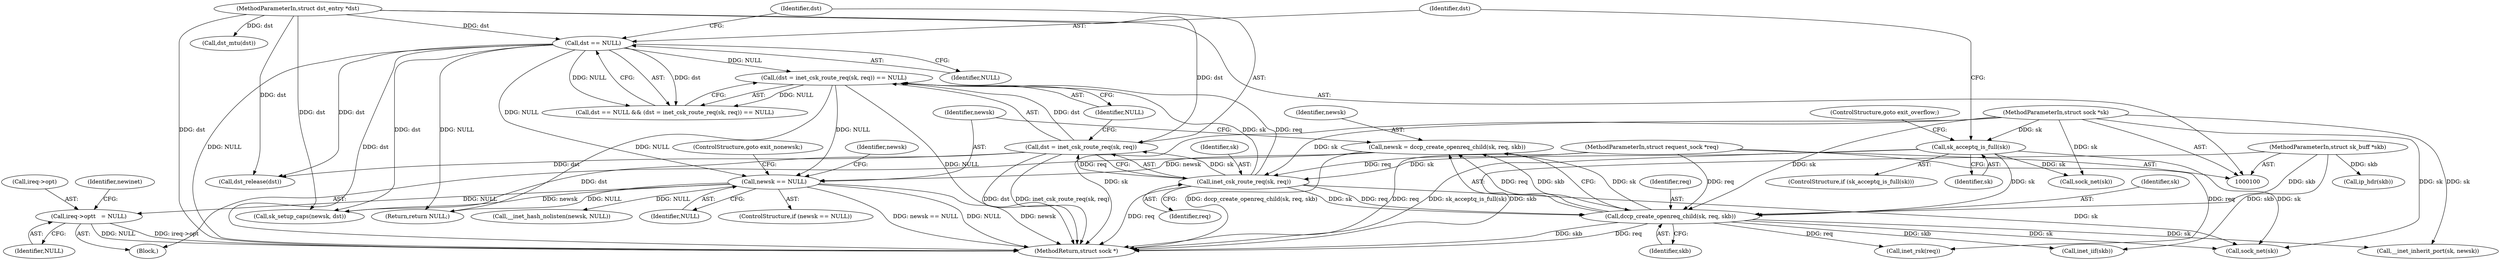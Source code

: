 digraph "0_linux_f6d8bd051c391c1c0458a30b2a7abcd939329259_0@pointer" {
"1000176" [label="(Call,ireq->opt\t   = NULL)"];
"1000133" [label="(Call,newsk == NULL)"];
"1000126" [label="(Call,newsk = dccp_create_openreq_child(sk, req, skb))"];
"1000128" [label="(Call,dccp_create_openreq_child(sk, req, skb))"];
"1000121" [label="(Call,inet_csk_route_req(sk, req))"];
"1000110" [label="(Call,sk_acceptq_is_full(sk))"];
"1000101" [label="(MethodParameterIn,struct sock *sk)"];
"1000103" [label="(MethodParameterIn,struct request_sock *req)"];
"1000102" [label="(MethodParameterIn,struct sk_buff *skb)"];
"1000115" [label="(Call,dst == NULL)"];
"1000104" [label="(MethodParameterIn,struct dst_entry *dst)"];
"1000118" [label="(Call,(dst = inet_csk_route_req(sk, req)) == NULL)"];
"1000119" [label="(Call,dst = inet_csk_route_req(sk, req))"];
"1000214" [label="(Call,__inet_hash_nolisten(newsk, NULL))"];
"1000118" [label="(Call,(dst = inet_csk_route_req(sk, req)) == NULL)"];
"1000183" [label="(Identifier,newinet)"];
"1000130" [label="(Identifier,req)"];
"1000232" [label="(Return,return NULL;)"];
"1000129" [label="(Identifier,sk)"];
"1000111" [label="(Identifier,sk)"];
"1000119" [label="(Call,dst = inet_csk_route_req(sk, req))"];
"1000114" [label="(Call,dst == NULL && (dst = inet_csk_route_req(sk, req)) == NULL)"];
"1000202" [label="(Call,dst_mtu(dst))"];
"1000105" [label="(Block,)"];
"1000132" [label="(ControlStructure,if (newsk == NULL))"];
"1000120" [label="(Identifier,dst)"];
"1000103" [label="(MethodParameterIn,struct request_sock *req)"];
"1000180" [label="(Identifier,NULL)"];
"1000134" [label="(Identifier,newsk)"];
"1000122" [label="(Identifier,sk)"];
"1000115" [label="(Call,dst == NULL)"];
"1000104" [label="(MethodParameterIn,struct dst_entry *dst)"];
"1000102" [label="(MethodParameterIn,struct sk_buff *skb)"];
"1000206" [label="(Call,__inet_inherit_port(sk, newsk))"];
"1000126" [label="(Call,newsk = dccp_create_openreq_child(sk, req, skb))"];
"1000185" [label="(Call,inet_iif(skb))"];
"1000117" [label="(Identifier,NULL)"];
"1000176" [label="(Call,ireq->opt\t   = NULL)"];
"1000110" [label="(Call,sk_acceptq_is_full(sk))"];
"1000135" [label="(Identifier,NULL)"];
"1000123" [label="(Identifier,req)"];
"1000128" [label="(Call,dccp_create_openreq_child(sk, req, skb))"];
"1000136" [label="(ControlStructure,goto exit_nonewsk;)"];
"1000124" [label="(Identifier,NULL)"];
"1000116" [label="(Identifier,dst)"];
"1000133" [label="(Call,newsk == NULL)"];
"1000192" [label="(Call,ip_hdr(skb))"];
"1000109" [label="(ControlStructure,if (sk_acceptq_is_full(sk)))"];
"1000177" [label="(Call,ireq->opt)"];
"1000138" [label="(Identifier,newsk)"];
"1000225" [label="(Call,dst_release(dst))"];
"1000127" [label="(Identifier,newsk)"];
"1000131" [label="(Identifier,skb)"];
"1000112" [label="(ControlStructure,goto exit_overflow;)"];
"1000234" [label="(MethodReturn,struct sock *)"];
"1000121" [label="(Call,inet_csk_route_req(sk, req))"];
"1000137" [label="(Call,sk_setup_caps(newsk, dst))"];
"1000146" [label="(Call,inet_rsk(req))"];
"1000101" [label="(MethodParameterIn,struct sock *sk)"];
"1000221" [label="(Call,sock_net(sk))"];
"1000229" [label="(Call,sock_net(sk))"];
"1000176" -> "1000105"  [label="AST: "];
"1000176" -> "1000180"  [label="CFG: "];
"1000177" -> "1000176"  [label="AST: "];
"1000180" -> "1000176"  [label="AST: "];
"1000183" -> "1000176"  [label="CFG: "];
"1000176" -> "1000234"  [label="DDG: NULL"];
"1000176" -> "1000234"  [label="DDG: ireq->opt"];
"1000133" -> "1000176"  [label="DDG: NULL"];
"1000133" -> "1000132"  [label="AST: "];
"1000133" -> "1000135"  [label="CFG: "];
"1000134" -> "1000133"  [label="AST: "];
"1000135" -> "1000133"  [label="AST: "];
"1000136" -> "1000133"  [label="CFG: "];
"1000138" -> "1000133"  [label="CFG: "];
"1000133" -> "1000234"  [label="DDG: newsk"];
"1000133" -> "1000234"  [label="DDG: newsk == NULL"];
"1000133" -> "1000234"  [label="DDG: NULL"];
"1000126" -> "1000133"  [label="DDG: newsk"];
"1000115" -> "1000133"  [label="DDG: NULL"];
"1000118" -> "1000133"  [label="DDG: NULL"];
"1000133" -> "1000137"  [label="DDG: newsk"];
"1000133" -> "1000214"  [label="DDG: NULL"];
"1000133" -> "1000232"  [label="DDG: NULL"];
"1000126" -> "1000105"  [label="AST: "];
"1000126" -> "1000128"  [label="CFG: "];
"1000127" -> "1000126"  [label="AST: "];
"1000128" -> "1000126"  [label="AST: "];
"1000134" -> "1000126"  [label="CFG: "];
"1000126" -> "1000234"  [label="DDG: dccp_create_openreq_child(sk, req, skb)"];
"1000128" -> "1000126"  [label="DDG: sk"];
"1000128" -> "1000126"  [label="DDG: req"];
"1000128" -> "1000126"  [label="DDG: skb"];
"1000128" -> "1000131"  [label="CFG: "];
"1000129" -> "1000128"  [label="AST: "];
"1000130" -> "1000128"  [label="AST: "];
"1000131" -> "1000128"  [label="AST: "];
"1000128" -> "1000234"  [label="DDG: req"];
"1000128" -> "1000234"  [label="DDG: skb"];
"1000121" -> "1000128"  [label="DDG: sk"];
"1000121" -> "1000128"  [label="DDG: req"];
"1000110" -> "1000128"  [label="DDG: sk"];
"1000101" -> "1000128"  [label="DDG: sk"];
"1000103" -> "1000128"  [label="DDG: req"];
"1000102" -> "1000128"  [label="DDG: skb"];
"1000128" -> "1000146"  [label="DDG: req"];
"1000128" -> "1000185"  [label="DDG: skb"];
"1000128" -> "1000206"  [label="DDG: sk"];
"1000128" -> "1000229"  [label="DDG: sk"];
"1000121" -> "1000119"  [label="AST: "];
"1000121" -> "1000123"  [label="CFG: "];
"1000122" -> "1000121"  [label="AST: "];
"1000123" -> "1000121"  [label="AST: "];
"1000119" -> "1000121"  [label="CFG: "];
"1000121" -> "1000234"  [label="DDG: req"];
"1000121" -> "1000118"  [label="DDG: sk"];
"1000121" -> "1000118"  [label="DDG: req"];
"1000121" -> "1000119"  [label="DDG: sk"];
"1000121" -> "1000119"  [label="DDG: req"];
"1000110" -> "1000121"  [label="DDG: sk"];
"1000101" -> "1000121"  [label="DDG: sk"];
"1000103" -> "1000121"  [label="DDG: req"];
"1000121" -> "1000229"  [label="DDG: sk"];
"1000110" -> "1000109"  [label="AST: "];
"1000110" -> "1000111"  [label="CFG: "];
"1000111" -> "1000110"  [label="AST: "];
"1000112" -> "1000110"  [label="CFG: "];
"1000116" -> "1000110"  [label="CFG: "];
"1000110" -> "1000234"  [label="DDG: sk_acceptq_is_full(sk)"];
"1000101" -> "1000110"  [label="DDG: sk"];
"1000110" -> "1000221"  [label="DDG: sk"];
"1000110" -> "1000229"  [label="DDG: sk"];
"1000101" -> "1000100"  [label="AST: "];
"1000101" -> "1000234"  [label="DDG: sk"];
"1000101" -> "1000206"  [label="DDG: sk"];
"1000101" -> "1000221"  [label="DDG: sk"];
"1000101" -> "1000229"  [label="DDG: sk"];
"1000103" -> "1000100"  [label="AST: "];
"1000103" -> "1000234"  [label="DDG: req"];
"1000103" -> "1000146"  [label="DDG: req"];
"1000102" -> "1000100"  [label="AST: "];
"1000102" -> "1000234"  [label="DDG: skb"];
"1000102" -> "1000185"  [label="DDG: skb"];
"1000102" -> "1000192"  [label="DDG: skb"];
"1000115" -> "1000114"  [label="AST: "];
"1000115" -> "1000117"  [label="CFG: "];
"1000116" -> "1000115"  [label="AST: "];
"1000117" -> "1000115"  [label="AST: "];
"1000120" -> "1000115"  [label="CFG: "];
"1000114" -> "1000115"  [label="CFG: "];
"1000115" -> "1000234"  [label="DDG: NULL"];
"1000115" -> "1000234"  [label="DDG: dst"];
"1000115" -> "1000114"  [label="DDG: dst"];
"1000115" -> "1000114"  [label="DDG: NULL"];
"1000104" -> "1000115"  [label="DDG: dst"];
"1000115" -> "1000118"  [label="DDG: NULL"];
"1000115" -> "1000137"  [label="DDG: dst"];
"1000115" -> "1000225"  [label="DDG: dst"];
"1000115" -> "1000232"  [label="DDG: NULL"];
"1000104" -> "1000100"  [label="AST: "];
"1000104" -> "1000234"  [label="DDG: dst"];
"1000104" -> "1000119"  [label="DDG: dst"];
"1000104" -> "1000137"  [label="DDG: dst"];
"1000104" -> "1000202"  [label="DDG: dst"];
"1000104" -> "1000225"  [label="DDG: dst"];
"1000118" -> "1000114"  [label="AST: "];
"1000118" -> "1000124"  [label="CFG: "];
"1000119" -> "1000118"  [label="AST: "];
"1000124" -> "1000118"  [label="AST: "];
"1000114" -> "1000118"  [label="CFG: "];
"1000118" -> "1000234"  [label="DDG: NULL"];
"1000118" -> "1000114"  [label="DDG: NULL"];
"1000119" -> "1000118"  [label="DDG: dst"];
"1000118" -> "1000232"  [label="DDG: NULL"];
"1000120" -> "1000119"  [label="AST: "];
"1000124" -> "1000119"  [label="CFG: "];
"1000119" -> "1000234"  [label="DDG: inet_csk_route_req(sk, req)"];
"1000119" -> "1000234"  [label="DDG: dst"];
"1000119" -> "1000137"  [label="DDG: dst"];
"1000119" -> "1000225"  [label="DDG: dst"];
}
